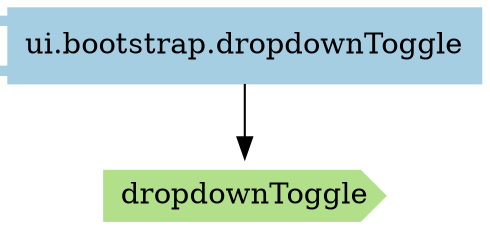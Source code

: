 digraph dependencies {
  node[shape="component",style="filled",colorscheme=paired12]


    node[shape="component"]
    "ui.bootstrap.dropdownToggle"[label="ui.bootstrap.dropdownToggle", color=1]

    


    node[shape="ellipse"]
    


    

    

    

    node[shape="cds"]
    

    
      "dropdownToggle"[label="dropdownToggle", color=3]
      "ui.bootstrap.dropdownToggle" -> "dropdownToggle"
    









    node[shape="ellipse",style="filled", color=9]
    

    
      
    


    

    

    

    


}
